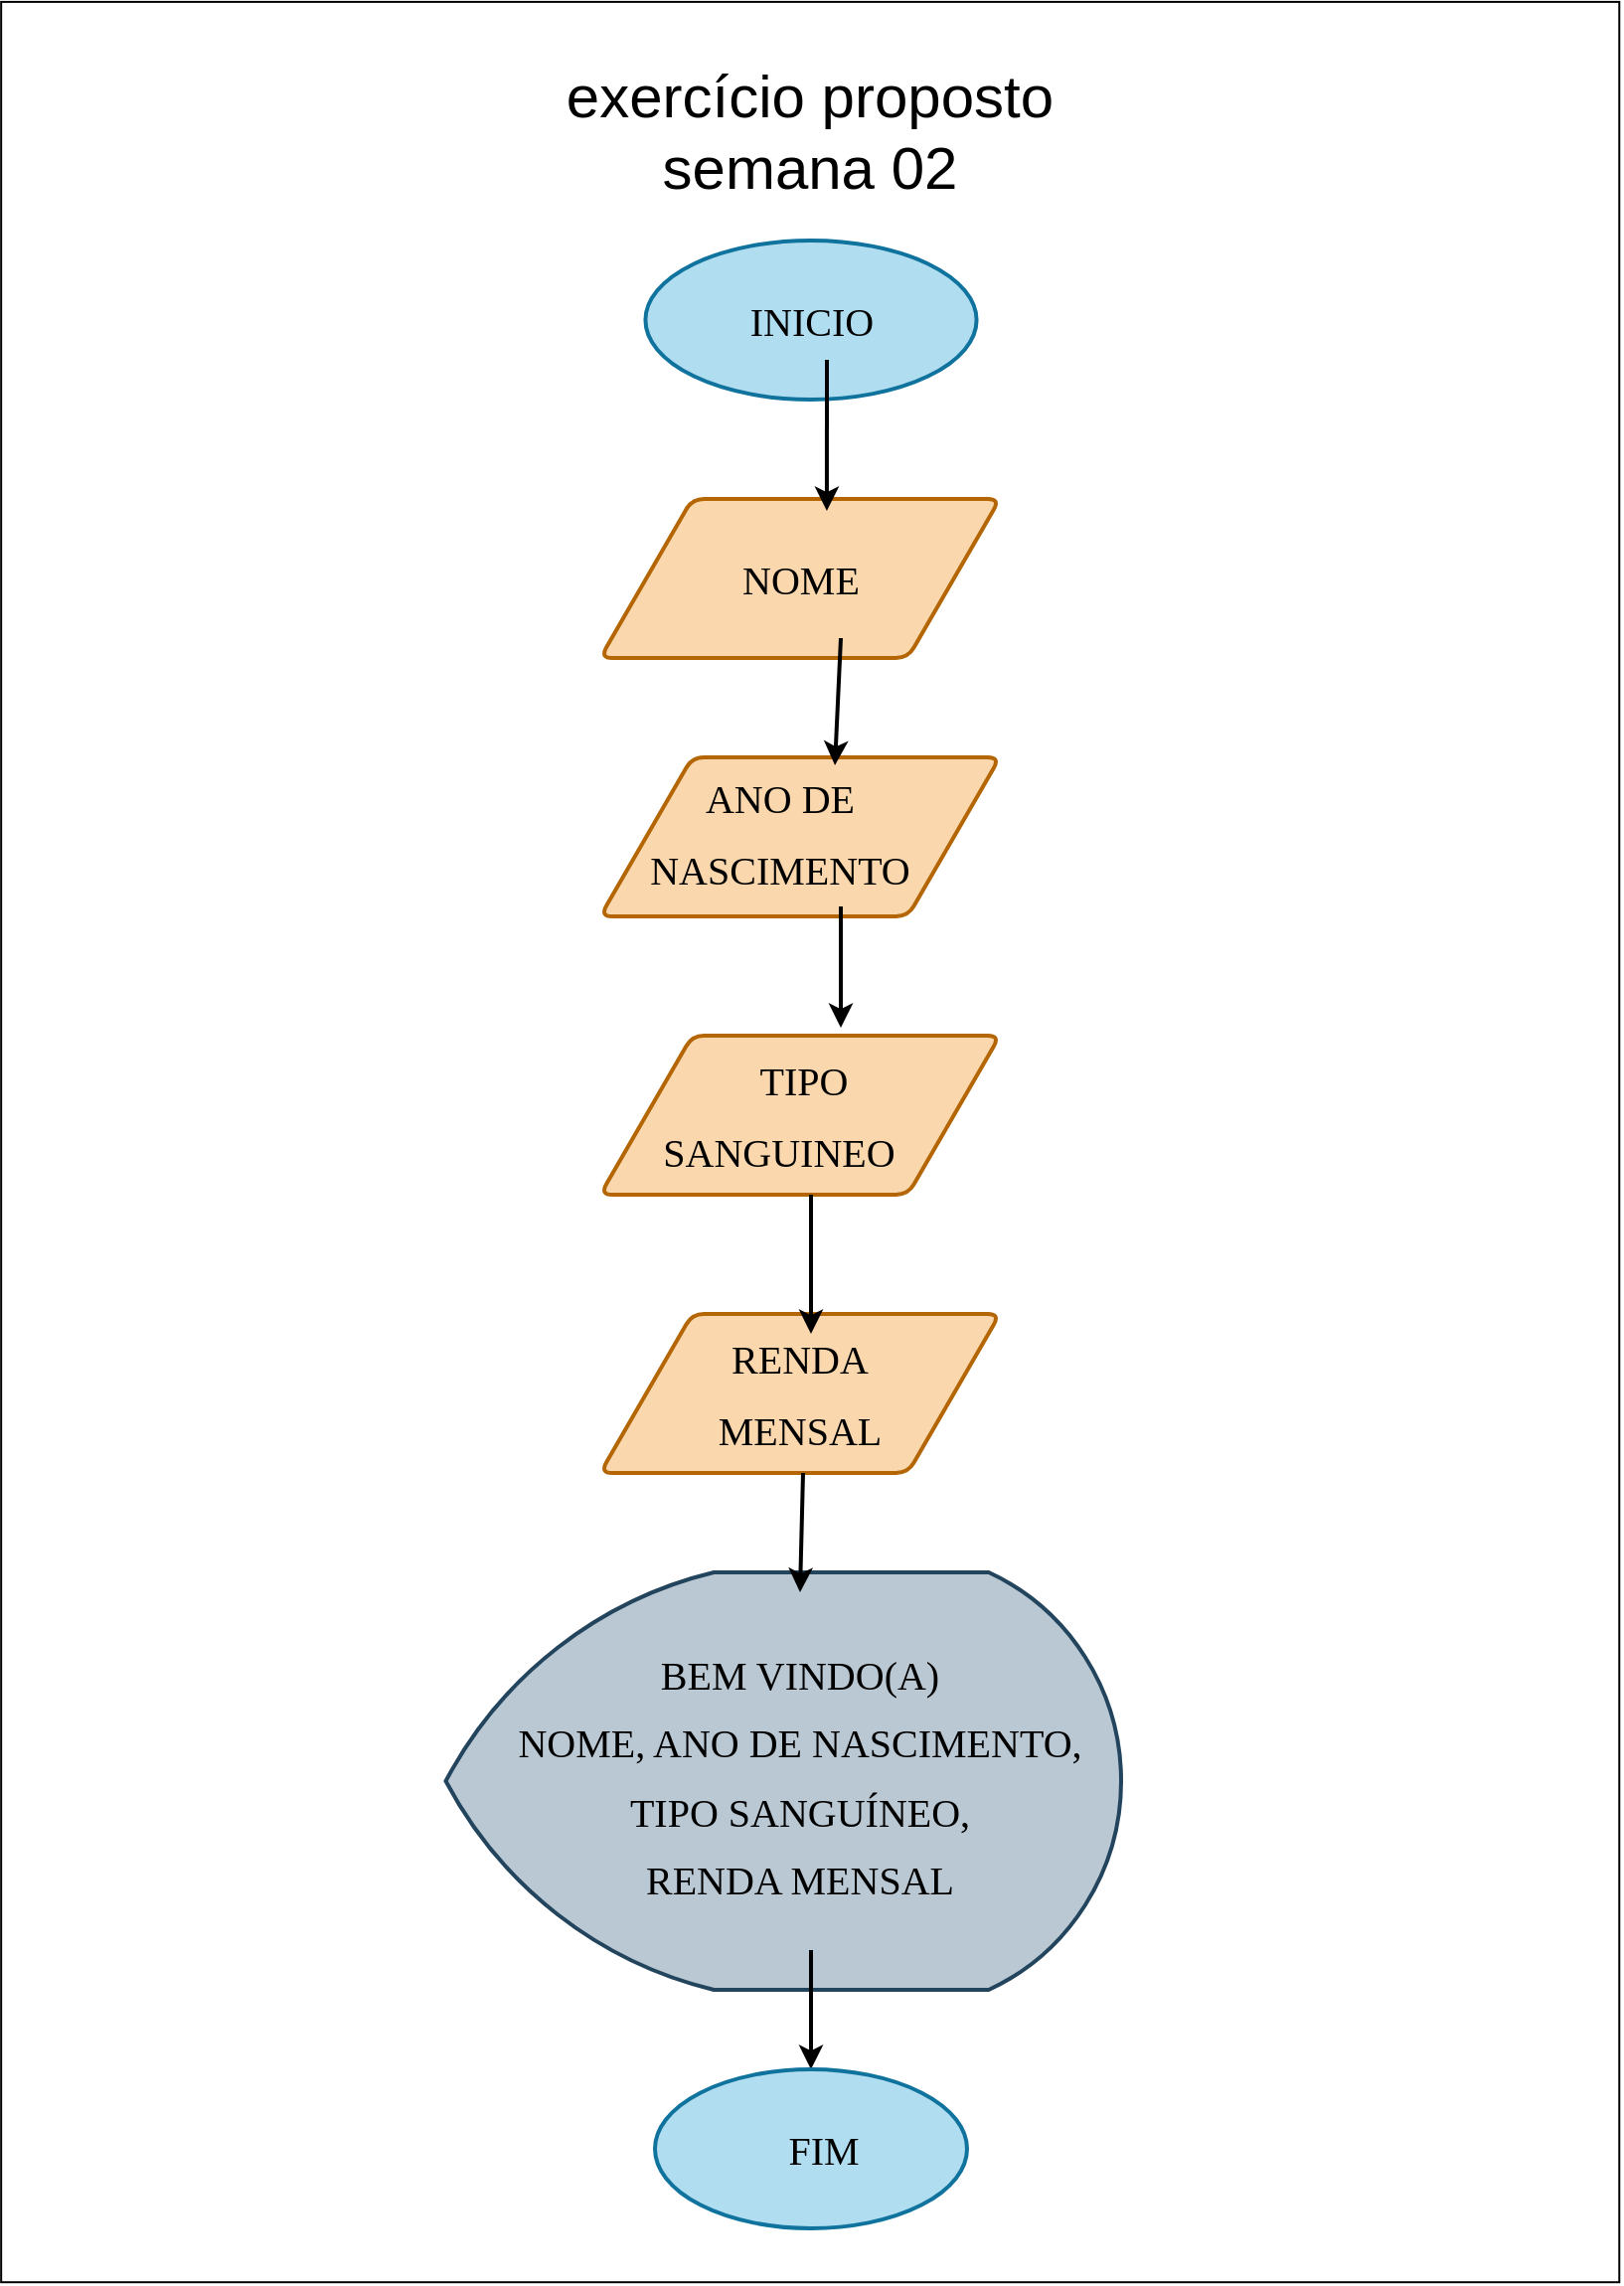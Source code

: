 <mxfile version="25.0.3">
  <diagram name="Página-1" id="P5ZmOvm6qGKokg71aS8p">
    <mxGraphModel dx="1880" dy="1314" grid="1" gridSize="10" guides="1" tooltips="1" connect="1" arrows="1" fold="1" page="1" pageScale="1" pageWidth="827" pageHeight="1169" math="0" shadow="0">
      <root>
        <mxCell id="0" />
        <mxCell id="1" parent="0" />
        <mxCell id="F_5CZEHVWxJ2lF3WmD1E-5" value="" style="rounded=0;whiteSpace=wrap;html=1;rotation=90;movable=0;resizable=0;rotatable=0;deletable=0;editable=0;locked=1;connectable=0;" vertex="1" parent="1">
          <mxGeometry x="-159.97" y="176.5" width="1147.15" height="814.06" as="geometry" />
        </mxCell>
        <mxCell id="F_5CZEHVWxJ2lF3WmD1E-2" value="&lt;font style=&quot;font-size: 30px;&quot;&gt;exercício proposto&lt;/font&gt;&lt;div&gt;&lt;font style=&quot;font-size: 30px;&quot;&gt;semana 02&lt;/font&gt;&lt;/div&gt;" style="text;html=1;align=center;verticalAlign=middle;whiteSpace=wrap;rounded=0;" vertex="1" parent="1">
          <mxGeometry x="198" y="30" width="431" height="90" as="geometry" />
        </mxCell>
        <mxCell id="F_5CZEHVWxJ2lF3WmD1E-26" value="" style="group" vertex="1" connectable="0" parent="1">
          <mxGeometry x="230.25" y="800" width="356.5" height="210" as="geometry" />
        </mxCell>
        <mxCell id="F_5CZEHVWxJ2lF3WmD1E-11" value="" style="strokeWidth=2;html=1;shape=mxgraph.flowchart.display;whiteSpace=wrap;fillColor=#bac8d3;strokeColor=#23445d;" vertex="1" parent="F_5CZEHVWxJ2lF3WmD1E-26">
          <mxGeometry width="339.75" height="210" as="geometry" />
        </mxCell>
        <mxCell id="F_5CZEHVWxJ2lF3WmD1E-24" value="&lt;p style=&quot;line-height: 160%;&quot;&gt;&lt;font face=&quot;Verdana&quot;&gt;&lt;span style=&quot;font-size: 20px;&quot;&gt;BEM VINDO(A)&lt;/span&gt;&lt;/font&gt;&lt;/p&gt;&lt;p style=&quot;line-height: 160%;&quot;&gt;&lt;font face=&quot;Verdana&quot;&gt;&lt;span style=&quot;font-size: 20px;&quot;&gt;NOME, ANO DE NASCIMENTO,&lt;/span&gt;&lt;/font&gt;&lt;/p&gt;&lt;p style=&quot;line-height: 160%;&quot;&gt;&lt;font face=&quot;Verdana&quot;&gt;&lt;span style=&quot;font-size: 20px;&quot;&gt;TIPO SANGUÍNEO,&lt;/span&gt;&lt;/font&gt;&lt;/p&gt;&lt;p style=&quot;line-height: 160%;&quot;&gt;&lt;font face=&quot;Verdana&quot;&gt;&lt;span style=&quot;font-size: 20px;&quot;&gt;RENDA MENSAL&lt;/span&gt;&lt;/font&gt;&lt;/p&gt;" style="text;html=1;align=center;verticalAlign=middle;whiteSpace=wrap;rounded=0;" vertex="1" parent="F_5CZEHVWxJ2lF3WmD1E-26">
          <mxGeometry y="10" width="356.5" height="190" as="geometry" />
        </mxCell>
        <mxCell id="F_5CZEHVWxJ2lF3WmD1E-35" value="" style="endArrow=classic;html=1;rounded=0;strokeWidth=2;entryX=0.5;entryY=0;entryDx=0;entryDy=0;" edge="1" parent="F_5CZEHVWxJ2lF3WmD1E-26" target="F_5CZEHVWxJ2lF3WmD1E-6">
          <mxGeometry width="50" height="50" relative="1" as="geometry">
            <mxPoint x="183.75" y="190" as="sourcePoint" />
            <mxPoint x="263.75" y="130" as="targetPoint" />
          </mxGeometry>
        </mxCell>
        <mxCell id="F_5CZEHVWxJ2lF3WmD1E-27" value="" style="group" vertex="1" connectable="0" parent="1">
          <mxGeometry x="308" y="670" width="201" height="80" as="geometry" />
        </mxCell>
        <mxCell id="F_5CZEHVWxJ2lF3WmD1E-9" value="" style="shape=parallelogram;html=1;strokeWidth=2;perimeter=parallelogramPerimeter;whiteSpace=wrap;rounded=1;arcSize=12;size=0.23;fillColor=#fad7ac;strokeColor=#b46504;" vertex="1" parent="F_5CZEHVWxJ2lF3WmD1E-27">
          <mxGeometry width="201" height="80" as="geometry" />
        </mxCell>
        <mxCell id="F_5CZEHVWxJ2lF3WmD1E-12" value="&lt;p&gt;&lt;font face=&quot;Verdana&quot; style=&quot;font-size: 20px;&quot;&gt;RENDA&lt;/font&gt;&lt;/p&gt;&lt;p&gt;&lt;font face=&quot;Verdana&quot; style=&quot;font-size: 20px;&quot;&gt;MENSAL&lt;/font&gt;&lt;/p&gt;" style="text;html=1;align=center;verticalAlign=middle;whiteSpace=wrap;rounded=0;" vertex="1" parent="F_5CZEHVWxJ2lF3WmD1E-27">
          <mxGeometry x="36" width="129" height="80" as="geometry" />
        </mxCell>
        <mxCell id="F_5CZEHVWxJ2lF3WmD1E-36" value="" style="endArrow=classic;html=1;rounded=0;strokeWidth=2;entryX=0.5;entryY=0;entryDx=0;entryDy=0;" edge="1" parent="F_5CZEHVWxJ2lF3WmD1E-27" target="F_5CZEHVWxJ2lF3WmD1E-24">
          <mxGeometry width="50" height="50" relative="1" as="geometry">
            <mxPoint x="102" y="80" as="sourcePoint" />
            <mxPoint x="182" y="20" as="targetPoint" />
          </mxGeometry>
        </mxCell>
        <mxCell id="F_5CZEHVWxJ2lF3WmD1E-28" value="" style="group" vertex="1" connectable="0" parent="1">
          <mxGeometry x="308" y="390" width="201" height="80" as="geometry" />
        </mxCell>
        <mxCell id="F_5CZEHVWxJ2lF3WmD1E-10" value="" style="shape=parallelogram;html=1;strokeWidth=2;perimeter=parallelogramPerimeter;whiteSpace=wrap;rounded=1;arcSize=12;size=0.23;fillColor=#fad7ac;strokeColor=#b46504;" vertex="1" parent="F_5CZEHVWxJ2lF3WmD1E-28">
          <mxGeometry width="201" height="80" as="geometry" />
        </mxCell>
        <mxCell id="F_5CZEHVWxJ2lF3WmD1E-13" value="&lt;p&gt;&lt;font face=&quot;Verdana&quot; style=&quot;font-size: 20px;&quot;&gt;ANO DE&lt;/font&gt;&lt;/p&gt;&lt;p&gt;&lt;font face=&quot;Verdana&quot; style=&quot;font-size: 20px;&quot;&gt;NASCIMENTO&lt;/font&gt;&lt;/p&gt;" style="text;html=1;align=center;verticalAlign=middle;whiteSpace=wrap;rounded=0;" vertex="1" parent="F_5CZEHVWxJ2lF3WmD1E-28">
          <mxGeometry x="10" width="161" height="75" as="geometry" />
        </mxCell>
        <mxCell id="F_5CZEHVWxJ2lF3WmD1E-38" value="" style="endArrow=classic;html=1;rounded=0;strokeWidth=2;" edge="1" parent="F_5CZEHVWxJ2lF3WmD1E-28">
          <mxGeometry width="50" height="50" relative="1" as="geometry">
            <mxPoint x="121" y="75" as="sourcePoint" />
            <mxPoint x="121" y="136" as="targetPoint" />
          </mxGeometry>
        </mxCell>
        <mxCell id="F_5CZEHVWxJ2lF3WmD1E-29" value="" style="group" vertex="1" connectable="0" parent="1">
          <mxGeometry x="308" y="260" width="201" height="80" as="geometry" />
        </mxCell>
        <mxCell id="F_5CZEHVWxJ2lF3WmD1E-8" value="" style="shape=parallelogram;html=1;strokeWidth=2;perimeter=parallelogramPerimeter;whiteSpace=wrap;rounded=1;arcSize=12;size=0.23;fillColor=#fad7ac;strokeColor=#b46504;" vertex="1" parent="F_5CZEHVWxJ2lF3WmD1E-29">
          <mxGeometry width="201" height="80" as="geometry" />
        </mxCell>
        <mxCell id="F_5CZEHVWxJ2lF3WmD1E-15" value="&lt;p&gt;&lt;font face=&quot;Verdana&quot; style=&quot;font-size: 20px;&quot;&gt;NOME&lt;/font&gt;&lt;/p&gt;" style="text;html=1;align=center;verticalAlign=middle;whiteSpace=wrap;rounded=0;" vertex="1" parent="F_5CZEHVWxJ2lF3WmD1E-29">
          <mxGeometry x="5.5" y="25" width="190" height="30" as="geometry" />
        </mxCell>
        <mxCell id="F_5CZEHVWxJ2lF3WmD1E-39" value="" style="endArrow=classic;html=1;rounded=0;strokeWidth=2;entryX=0.671;entryY=0.053;entryDx=0;entryDy=0;entryPerimeter=0;" edge="1" parent="F_5CZEHVWxJ2lF3WmD1E-29" target="F_5CZEHVWxJ2lF3WmD1E-13">
          <mxGeometry width="50" height="50" relative="1" as="geometry">
            <mxPoint x="121" y="70" as="sourcePoint" />
            <mxPoint x="201" y="10" as="targetPoint" />
          </mxGeometry>
        </mxCell>
        <mxCell id="F_5CZEHVWxJ2lF3WmD1E-30" value="" style="group" vertex="1" connectable="0" parent="1">
          <mxGeometry x="308" y="530" width="201" height="80" as="geometry" />
        </mxCell>
        <mxCell id="F_5CZEHVWxJ2lF3WmD1E-7" value="" style="shape=parallelogram;html=1;strokeWidth=2;perimeter=parallelogramPerimeter;whiteSpace=wrap;rounded=1;arcSize=12;size=0.23;fillColor=#fad7ac;strokeColor=#b46504;" vertex="1" parent="F_5CZEHVWxJ2lF3WmD1E-30">
          <mxGeometry width="201" height="80" as="geometry" />
        </mxCell>
        <mxCell id="F_5CZEHVWxJ2lF3WmD1E-14" value="&lt;p&gt;&lt;font face=&quot;Verdana&quot; style=&quot;font-size: 20px;&quot;&gt;&amp;nbsp; &amp;nbsp; &amp;nbsp;TIPO&lt;/font&gt;&lt;/p&gt;&lt;p&gt;&lt;font face=&quot;Verdana&quot; style=&quot;font-size: 20px;&quot;&gt;SANGUINEO&lt;/font&gt;&lt;/p&gt;" style="text;html=1;align=center;verticalAlign=middle;whiteSpace=wrap;rounded=0;" vertex="1" parent="F_5CZEHVWxJ2lF3WmD1E-30">
          <mxGeometry x="20" y="5" width="140" height="70" as="geometry" />
        </mxCell>
        <mxCell id="F_5CZEHVWxJ2lF3WmD1E-37" value="" style="endArrow=classic;html=1;rounded=0;strokeWidth=2;" edge="1" parent="F_5CZEHVWxJ2lF3WmD1E-30">
          <mxGeometry width="50" height="50" relative="1" as="geometry">
            <mxPoint x="106" y="80" as="sourcePoint" />
            <mxPoint x="106" y="150" as="targetPoint" />
          </mxGeometry>
        </mxCell>
        <mxCell id="F_5CZEHVWxJ2lF3WmD1E-31" value="" style="group" vertex="1" connectable="0" parent="1">
          <mxGeometry x="308.5" y="130" width="211" height="80" as="geometry" />
        </mxCell>
        <mxCell id="F_5CZEHVWxJ2lF3WmD1E-3" value="" style="ellipse;whiteSpace=wrap;html=1;fillColor=#b1ddf0;strokeColor=#10739e;strokeWidth=2;" vertex="1" parent="F_5CZEHVWxJ2lF3WmD1E-31">
          <mxGeometry x="22.211" width="166.579" height="80" as="geometry" />
        </mxCell>
        <mxCell id="F_5CZEHVWxJ2lF3WmD1E-16" value="&lt;p&gt;&lt;font face=&quot;Verdana&quot; style=&quot;font-size: 20px;&quot;&gt;INICIO&lt;/font&gt;&lt;/p&gt;" style="text;html=1;align=center;verticalAlign=middle;whiteSpace=wrap;rounded=0;" vertex="1" parent="F_5CZEHVWxJ2lF3WmD1E-31">
          <mxGeometry y="22.857" width="211" height="34.286" as="geometry" />
        </mxCell>
        <mxCell id="F_5CZEHVWxJ2lF3WmD1E-40" value="" style="endArrow=classic;html=1;rounded=0;strokeWidth=2;entryX=0.567;entryY=0.075;entryDx=0;entryDy=0;entryPerimeter=0;" edge="1" parent="F_5CZEHVWxJ2lF3WmD1E-31" target="F_5CZEHVWxJ2lF3WmD1E-8">
          <mxGeometry width="50" height="50" relative="1" as="geometry">
            <mxPoint x="113.5" y="60" as="sourcePoint" />
            <mxPoint x="119.5" y="134" as="targetPoint" />
          </mxGeometry>
        </mxCell>
        <mxCell id="F_5CZEHVWxJ2lF3WmD1E-32" value="" style="group" vertex="1" connectable="0" parent="1">
          <mxGeometry x="335.5" y="1050" width="157" height="80" as="geometry" />
        </mxCell>
        <mxCell id="F_5CZEHVWxJ2lF3WmD1E-6" value="" style="ellipse;whiteSpace=wrap;html=1;fillColor=#b1ddf0;strokeColor=#10739e;strokeWidth=2;" vertex="1" parent="F_5CZEHVWxJ2lF3WmD1E-32">
          <mxGeometry width="157" height="80" as="geometry" />
        </mxCell>
        <mxCell id="F_5CZEHVWxJ2lF3WmD1E-17" value="&lt;p&gt;&lt;font face=&quot;Verdana&quot; style=&quot;font-size: 20px;&quot;&gt;FIM&lt;/font&gt;&lt;/p&gt;" style="text;html=1;align=center;verticalAlign=middle;whiteSpace=wrap;rounded=0;" vertex="1" parent="F_5CZEHVWxJ2lF3WmD1E-32">
          <mxGeometry x="45.228" y="25" width="79.02" height="30" as="geometry" />
        </mxCell>
      </root>
    </mxGraphModel>
  </diagram>
</mxfile>
